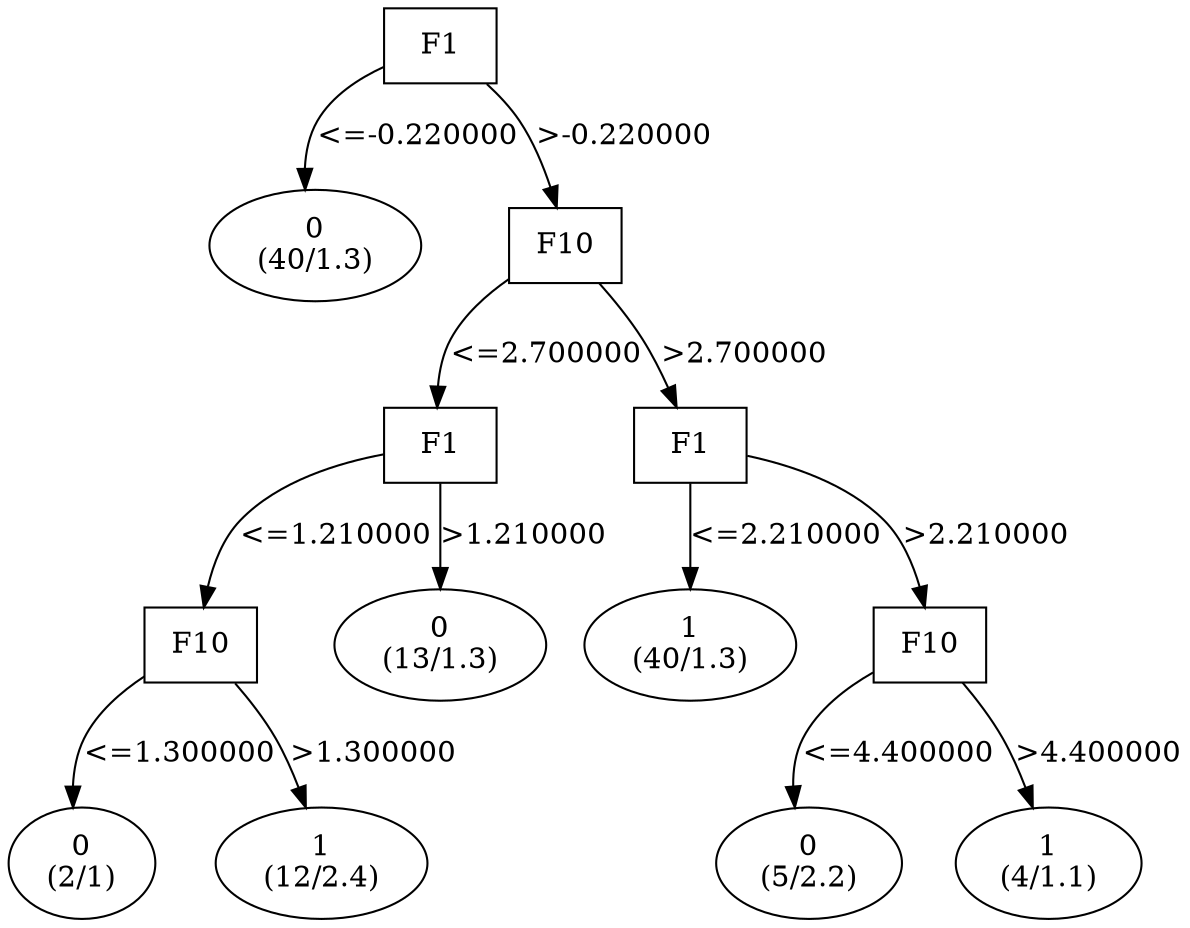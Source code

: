 digraph YaDT {
n0 [ shape=box, label="F1\n"]
n0 -> n1 [label="<=-0.220000"]
n1 [ shape=ellipse, label="0\n(40/1.3)"]
n0 -> n2 [label=">-0.220000"]
n2 [ shape=box, label="F10\n"]
n2 -> n3 [label="<=2.700000"]
n3 [ shape=box, label="F1\n"]
n3 -> n4 [label="<=1.210000"]
n4 [ shape=box, label="F10\n"]
n4 -> n5 [label="<=1.300000"]
n5 [ shape=ellipse, label="0\n(2/1)"]
n4 -> n6 [label=">1.300000"]
n6 [ shape=ellipse, label="1\n(12/2.4)"]
n3 -> n8 [label=">1.210000"]
n8 [ shape=ellipse, label="0\n(13/1.3)"]
n2 -> n10 [label=">2.700000"]
n10 [ shape=box, label="F1\n"]
n10 -> n11 [label="<=2.210000"]
n11 [ shape=ellipse, label="1\n(40/1.3)"]
n10 -> n12 [label=">2.210000"]
n12 [ shape=box, label="F10\n"]
n12 -> n13 [label="<=4.400000"]
n13 [ shape=ellipse, label="0\n(5/2.2)"]
n12 -> n14 [label=">4.400000"]
n14 [ shape=ellipse, label="1\n(4/1.1)"]
}
